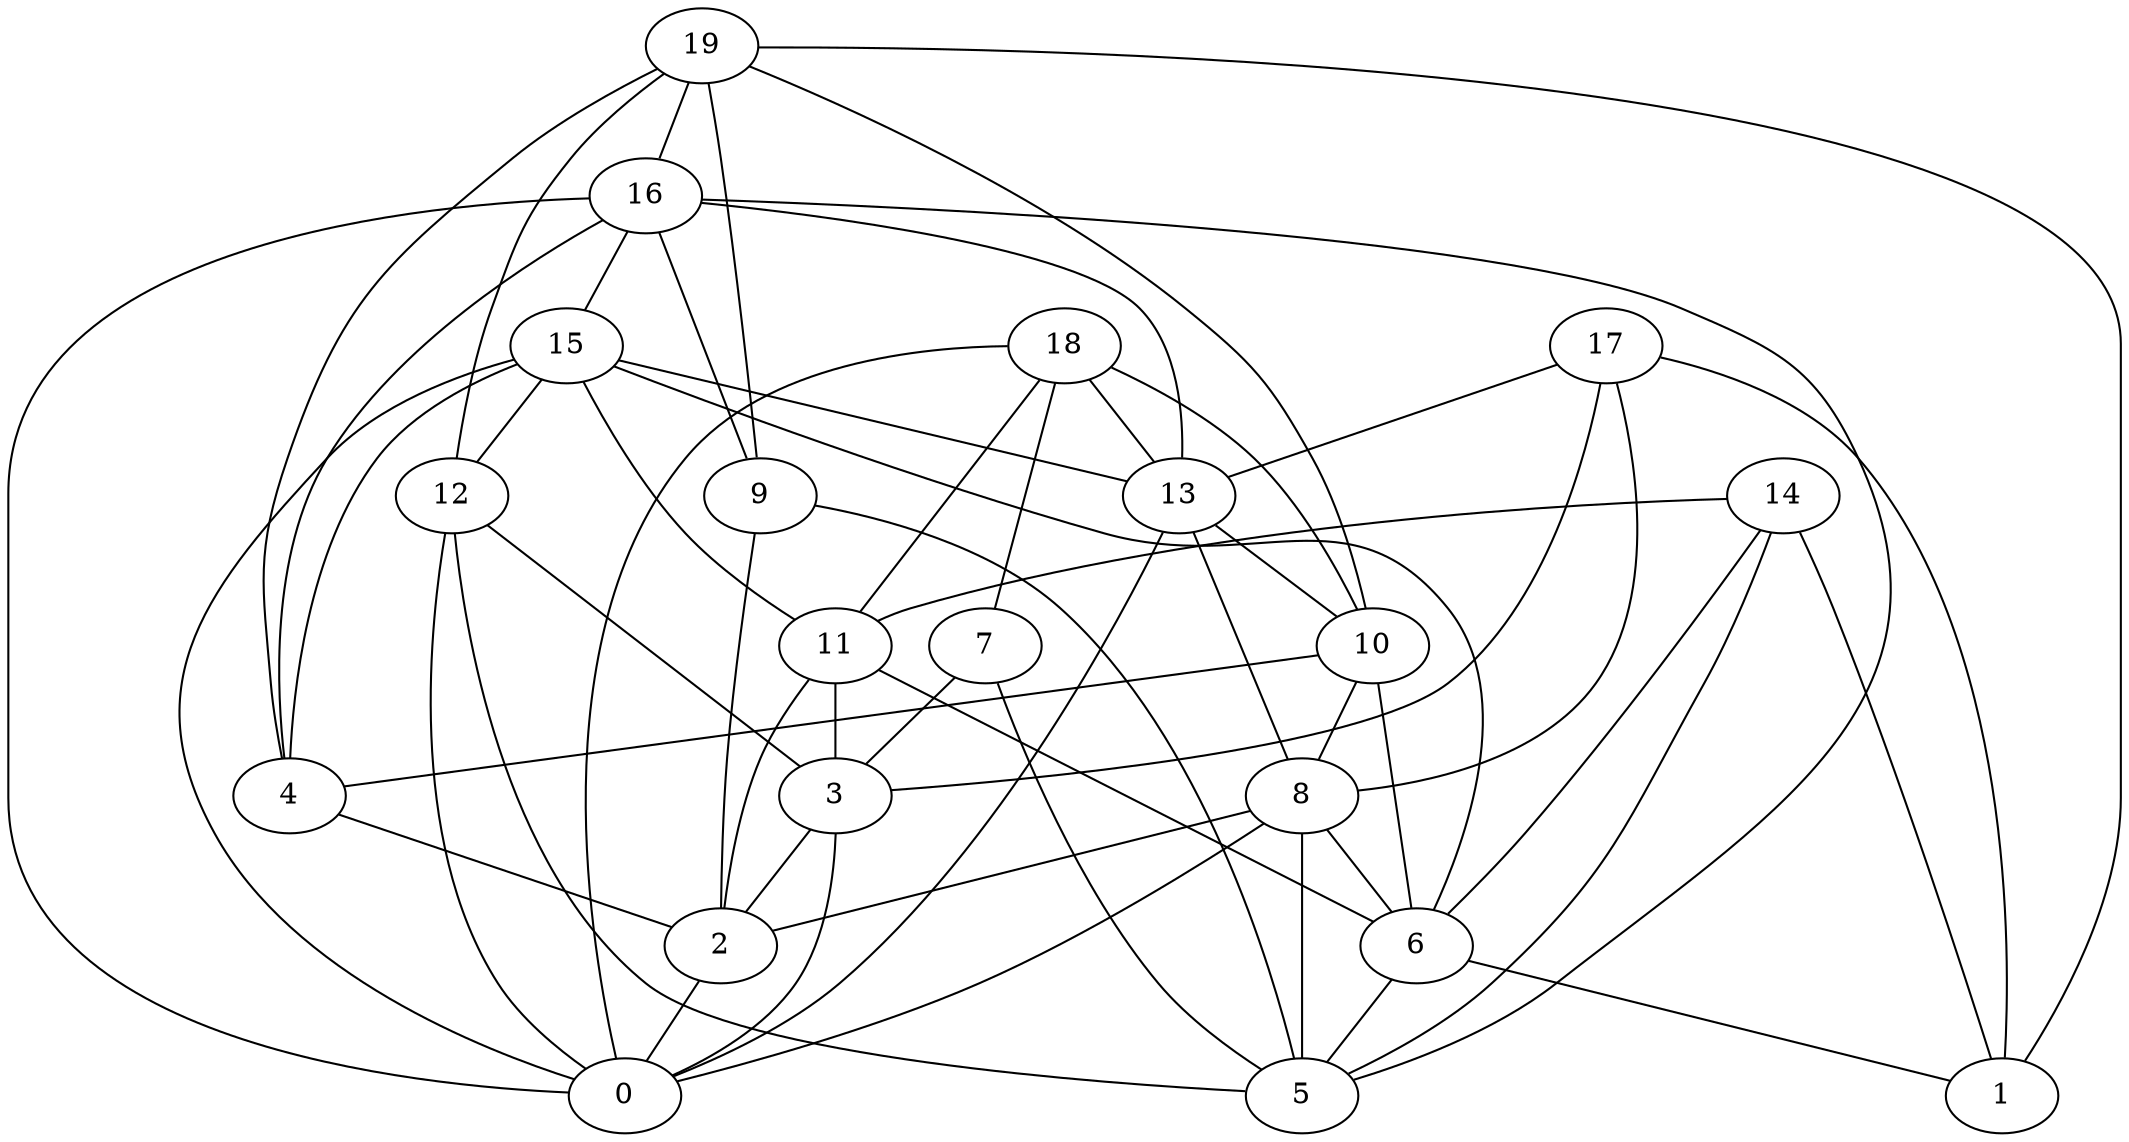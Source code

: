 digraph G {

subgraph G1 {
12 -> 5 [dir = none]
12 -> 3 [dir = none]
12 -> 0 [dir = none]
7 -> 3 [dir = none]
7 -> 5 [dir = none]
2 -> 0 [dir = none]
3 -> 2 [dir = none]
3 -> 0 [dir = none]
11 -> 6 [dir = none]
11 -> 2 [dir = none]
11 -> 3 [dir = none]
14 -> 1 [dir = none]
14 -> 5 [dir = none]
14 -> 6 [dir = none]
14 -> 11 [dir = none]
18 -> 11 [dir = none]
18 -> 0 [dir = none]
18 -> 13 [dir = none]
18 -> 10 [dir = none]
18 -> 7 [dir = none]
8 -> 2 [dir = none]
8 -> 0 [dir = none]
8 -> 5 [dir = none]
8 -> 6 [dir = none]
6 -> 5 [dir = none]
6 -> 1 [dir = none]
19 -> 12 [dir = none]
19 -> 1 [dir = none]
19 -> 4 [dir = none]
19 -> 9 [dir = none]
19 -> 10 [dir = none]
19 -> 16 [dir = none]
10 -> 4 [dir = none]
10 -> 8 [dir = none]
10 -> 6 [dir = none]
17 -> 1 [dir = none]
17 -> 13 [dir = none]
17 -> 8 [dir = none]
17 -> 3 [dir = none]
4 -> 2 [dir = none]
13 -> 0 [dir = none]
13 -> 10 [dir = none]
13 -> 8 [dir = none]
15 -> 12 [dir = none]
15 -> 6 [dir = none]
15 -> 0 [dir = none]
15 -> 13 [dir = none]
15 -> 11 [dir = none]
15 -> 4 [dir = none]
16 -> 5 [dir = none]
16 -> 4 [dir = none]
16 -> 15 [dir = none]
16 -> 0 [dir = none]
16 -> 13 [dir = none]
16 -> 9 [dir = none]
9 -> 2 [dir = none]
9 -> 5 [dir = none]
}

}
